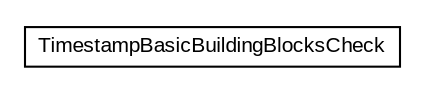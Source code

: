 #!/usr/local/bin/dot
#
# Class diagram 
# Generated by UMLGraph version R5_6-24-gf6e263 (http://www.umlgraph.org/)
#

digraph G {
	edge [fontname="arial",fontsize=10,labelfontname="arial",labelfontsize=10];
	node [fontname="arial",fontsize=10,shape=plaintext];
	nodesep=0.25;
	ranksep=0.5;
	// eu.europa.esig.dss.validation.process.vpftsp.checks.TimestampBasicBuildingBlocksCheck
	c61421 [label=<<table title="eu.europa.esig.dss.validation.process.vpftsp.checks.TimestampBasicBuildingBlocksCheck" border="0" cellborder="1" cellspacing="0" cellpadding="2" port="p" href="./TimestampBasicBuildingBlocksCheck.html">
		<tr><td><table border="0" cellspacing="0" cellpadding="1">
<tr><td align="center" balign="center"> TimestampBasicBuildingBlocksCheck </td></tr>
		</table></td></tr>
		</table>>, URL="./TimestampBasicBuildingBlocksCheck.html", fontname="arial", fontcolor="black", fontsize=10.0];
}

